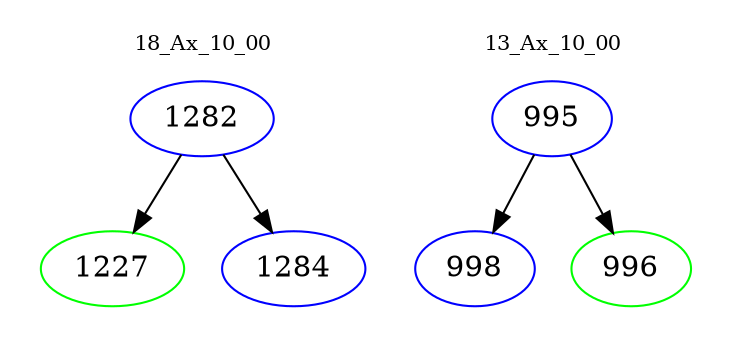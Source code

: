 digraph{
subgraph cluster_0 {
color = white
label = "18_Ax_10_00";
fontsize=10;
T0_1282 [label="1282", color="blue"]
T0_1282 -> T0_1227 [color="black"]
T0_1227 [label="1227", color="green"]
T0_1282 -> T0_1284 [color="black"]
T0_1284 [label="1284", color="blue"]
}
subgraph cluster_1 {
color = white
label = "13_Ax_10_00";
fontsize=10;
T1_995 [label="995", color="blue"]
T1_995 -> T1_998 [color="black"]
T1_998 [label="998", color="blue"]
T1_995 -> T1_996 [color="black"]
T1_996 [label="996", color="green"]
}
}
